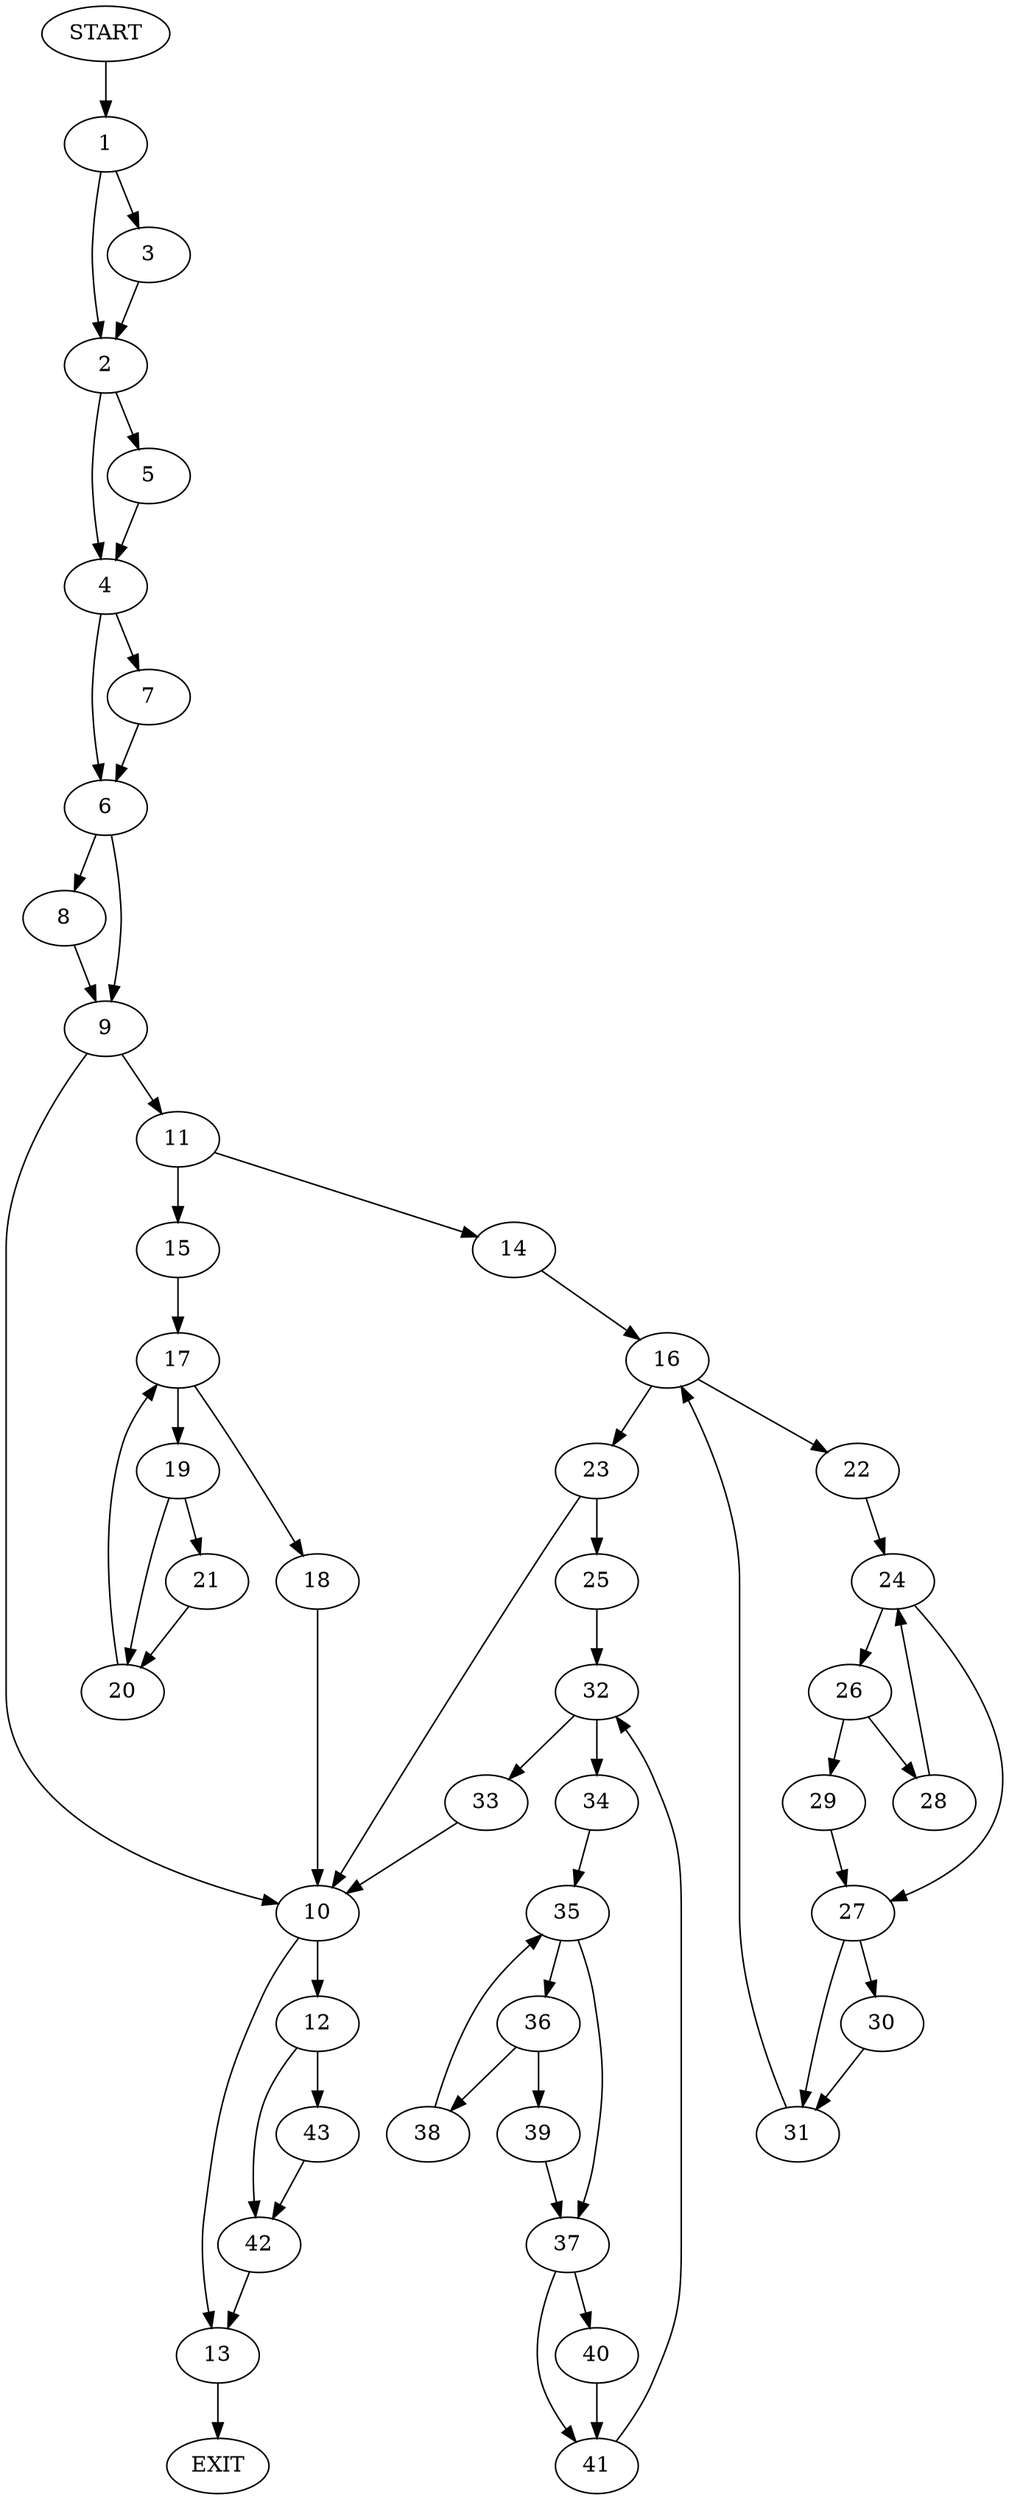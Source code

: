 digraph {
0 [label="START"]
44 [label="EXIT"]
0 -> 1
1 -> 2
1 -> 3
2 -> 4
2 -> 5
3 -> 2
4 -> 6
4 -> 7
5 -> 4
6 -> 8
6 -> 9
7 -> 6
8 -> 9
9 -> 10
9 -> 11
10 -> 12
10 -> 13
11 -> 14
11 -> 15
14 -> 16
15 -> 17
17 -> 18
17 -> 19
19 -> 20
19 -> 21
18 -> 10
21 -> 20
20 -> 17
16 -> 22
16 -> 23
22 -> 24
23 -> 10
23 -> 25
24 -> 26
24 -> 27
26 -> 28
26 -> 29
27 -> 30
27 -> 31
28 -> 24
29 -> 27
31 -> 16
30 -> 31
25 -> 32
32 -> 33
32 -> 34
34 -> 35
33 -> 10
35 -> 36
35 -> 37
36 -> 38
36 -> 39
37 -> 40
37 -> 41
39 -> 37
38 -> 35
40 -> 41
41 -> 32
13 -> 44
12 -> 42
12 -> 43
43 -> 42
42 -> 13
}
